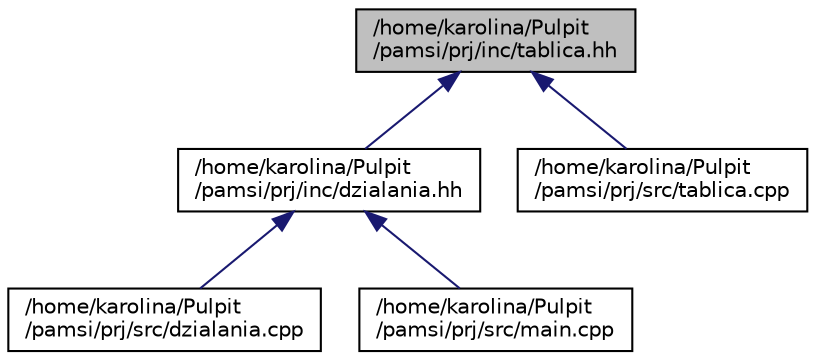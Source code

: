 digraph "/home/karolina/Pulpit/pamsi/prj/inc/tablica.hh"
{
  edge [fontname="Helvetica",fontsize="10",labelfontname="Helvetica",labelfontsize="10"];
  node [fontname="Helvetica",fontsize="10",shape=record];
  Node1 [label="/home/karolina/Pulpit\l/pamsi/prj/inc/tablica.hh",height=0.2,width=0.4,color="black", fillcolor="grey75", style="filled" fontcolor="black"];
  Node1 -> Node2 [dir="back",color="midnightblue",fontsize="10",style="solid",fontname="Helvetica"];
  Node2 [label="/home/karolina/Pulpit\l/pamsi/prj/inc/dzialania.hh",height=0.2,width=0.4,color="black", fillcolor="white", style="filled",URL="$dzialania_8hh.html"];
  Node2 -> Node3 [dir="back",color="midnightblue",fontsize="10",style="solid",fontname="Helvetica"];
  Node3 [label="/home/karolina/Pulpit\l/pamsi/prj/src/dzialania.cpp",height=0.2,width=0.4,color="black", fillcolor="white", style="filled",URL="$dzialania_8cpp.html"];
  Node2 -> Node4 [dir="back",color="midnightblue",fontsize="10",style="solid",fontname="Helvetica"];
  Node4 [label="/home/karolina/Pulpit\l/pamsi/prj/src/main.cpp",height=0.2,width=0.4,color="black", fillcolor="white", style="filled",URL="$main_8cpp.html"];
  Node1 -> Node5 [dir="back",color="midnightblue",fontsize="10",style="solid",fontname="Helvetica"];
  Node5 [label="/home/karolina/Pulpit\l/pamsi/prj/src/tablica.cpp",height=0.2,width=0.4,color="black", fillcolor="white", style="filled",URL="$tablica_8cpp.html"];
}
